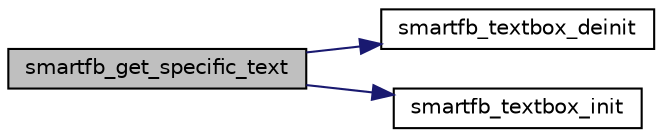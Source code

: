 digraph "smartfb_get_specific_text"
{
 // INTERACTIVE_SVG=YES
 // LATEX_PDF_SIZE
  bgcolor="transparent";
  edge [fontname="Helvetica",fontsize="10",labelfontname="Helvetica",labelfontsize="10"];
  node [fontname="Helvetica",fontsize="10",shape=record];
  rankdir="LR";
  Node1 [label="smartfb_get_specific_text",height=0.2,width=0.4,color="black", fillcolor="grey75", style="filled", fontcolor="black",tooltip=" "];
  Node1 -> Node2 [color="midnightblue",fontsize="10",style="solid",fontname="Helvetica"];
  Node2 [label="smartfb_textbox_deinit",height=0.2,width=0.4,color="black",URL="$d6/dfc/lib__smartfb_8c.html#ae106683f3e74c9b410a3c27d7d31fa9c",tooltip=" "];
  Node1 -> Node3 [color="midnightblue",fontsize="10",style="solid",fontname="Helvetica"];
  Node3 [label="smartfb_textbox_init",height=0.2,width=0.4,color="black",URL="$d6/dfc/lib__smartfb_8c.html#a3b8c62667595d8485ab52b96f03d679f",tooltip=" "];
}
